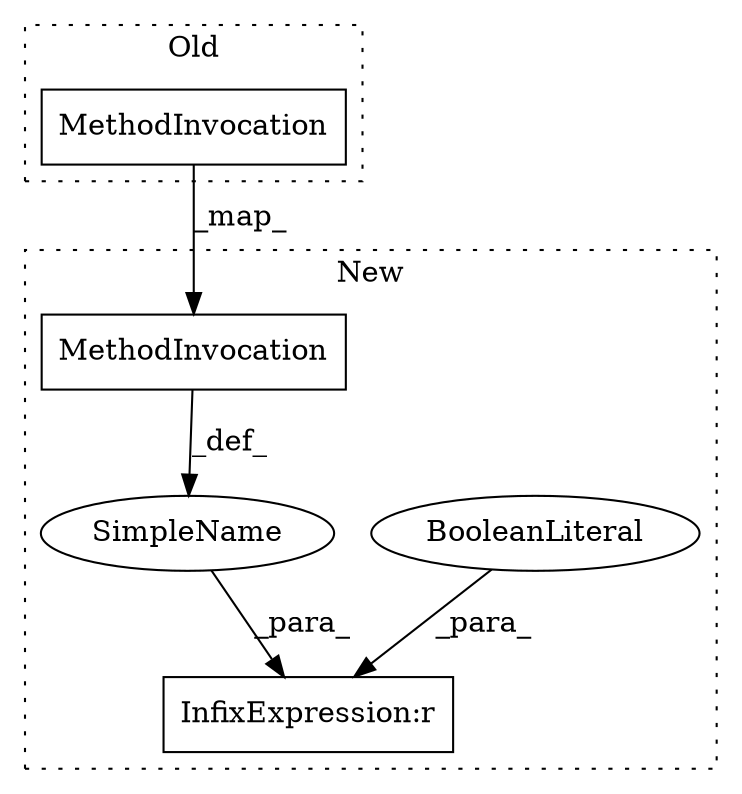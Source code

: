 digraph G {
subgraph cluster0 {
3 [label="MethodInvocation" a="32" s="4470,4482" l="8,1" shape="box"];
label = "Old";
style="dotted";
}
subgraph cluster1 {
1 [label="BooleanLiteral" a="9" s="4454" l="5" shape="ellipse"];
2 [label="MethodInvocation" a="32" s="4437,4449" l="8,1" shape="box"];
4 [label="SimpleName" a="42" s="" l="" shape="ellipse"];
5 [label="InfixExpression:r" a="27" s="4450" l="4" shape="box"];
label = "New";
style="dotted";
}
1 -> 5 [label="_para_"];
2 -> 4 [label="_def_"];
3 -> 2 [label="_map_"];
4 -> 5 [label="_para_"];
}